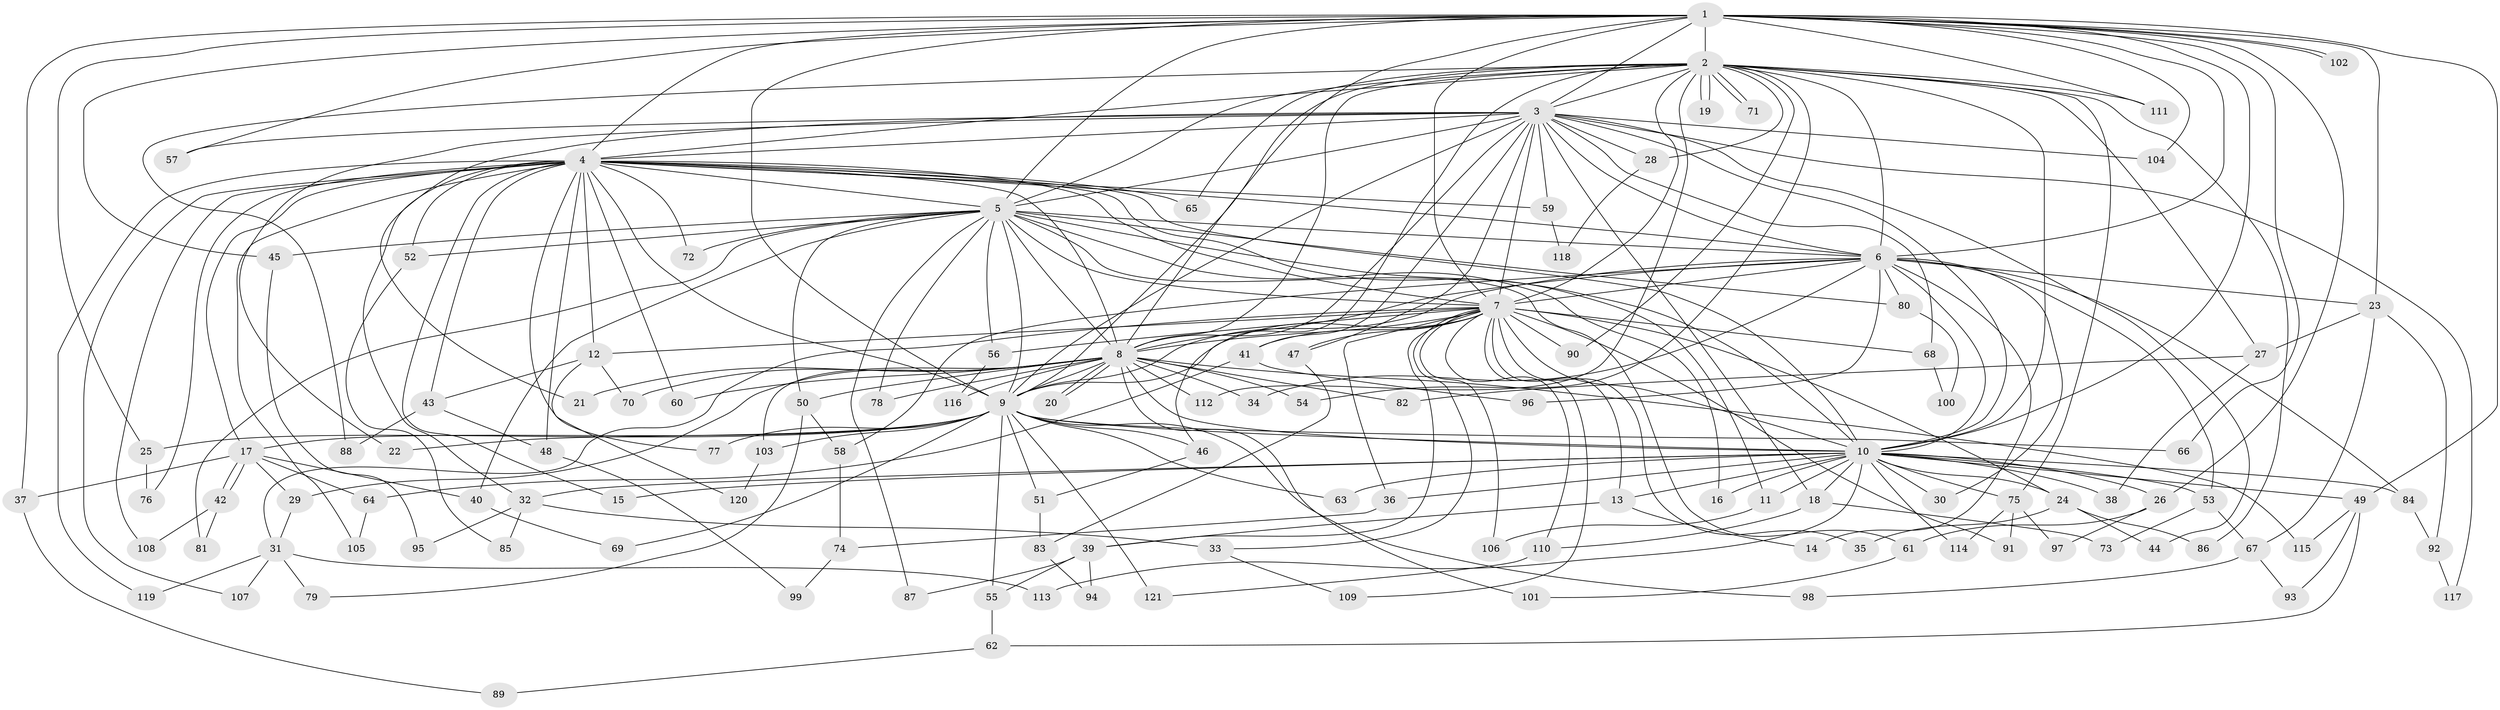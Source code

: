 // coarse degree distribution, {18: 0.016666666666666666, 20: 0.03333333333333333, 17: 0.03333333333333333, 24: 0.03333333333333333, 16: 0.016666666666666666, 23: 0.016666666666666666, 22: 0.016666666666666666, 3: 0.18333333333333332, 6: 0.05, 2: 0.4166666666666667, 9: 0.016666666666666666, 4: 0.08333333333333333, 7: 0.016666666666666666, 5: 0.06666666666666667}
// Generated by graph-tools (version 1.1) at 2025/17/03/04/25 18:17:29]
// undirected, 121 vertices, 267 edges
graph export_dot {
graph [start="1"]
  node [color=gray90,style=filled];
  1;
  2;
  3;
  4;
  5;
  6;
  7;
  8;
  9;
  10;
  11;
  12;
  13;
  14;
  15;
  16;
  17;
  18;
  19;
  20;
  21;
  22;
  23;
  24;
  25;
  26;
  27;
  28;
  29;
  30;
  31;
  32;
  33;
  34;
  35;
  36;
  37;
  38;
  39;
  40;
  41;
  42;
  43;
  44;
  45;
  46;
  47;
  48;
  49;
  50;
  51;
  52;
  53;
  54;
  55;
  56;
  57;
  58;
  59;
  60;
  61;
  62;
  63;
  64;
  65;
  66;
  67;
  68;
  69;
  70;
  71;
  72;
  73;
  74;
  75;
  76;
  77;
  78;
  79;
  80;
  81;
  82;
  83;
  84;
  85;
  86;
  87;
  88;
  89;
  90;
  91;
  92;
  93;
  94;
  95;
  96;
  97;
  98;
  99;
  100;
  101;
  102;
  103;
  104;
  105;
  106;
  107;
  108;
  109;
  110;
  111;
  112;
  113;
  114;
  115;
  116;
  117;
  118;
  119;
  120;
  121;
  1 -- 2;
  1 -- 3;
  1 -- 4;
  1 -- 5;
  1 -- 6;
  1 -- 7;
  1 -- 8;
  1 -- 9;
  1 -- 10;
  1 -- 23;
  1 -- 25;
  1 -- 26;
  1 -- 37;
  1 -- 45;
  1 -- 49;
  1 -- 57;
  1 -- 66;
  1 -- 102;
  1 -- 102;
  1 -- 104;
  1 -- 111;
  2 -- 3;
  2 -- 4;
  2 -- 5;
  2 -- 6;
  2 -- 7;
  2 -- 8;
  2 -- 9;
  2 -- 10;
  2 -- 19;
  2 -- 19;
  2 -- 27;
  2 -- 28;
  2 -- 46;
  2 -- 54;
  2 -- 65;
  2 -- 71;
  2 -- 71;
  2 -- 75;
  2 -- 86;
  2 -- 88;
  2 -- 90;
  2 -- 111;
  2 -- 112;
  3 -- 4;
  3 -- 5;
  3 -- 6;
  3 -- 7;
  3 -- 8;
  3 -- 9;
  3 -- 10;
  3 -- 18;
  3 -- 21;
  3 -- 22;
  3 -- 28;
  3 -- 41;
  3 -- 44;
  3 -- 47;
  3 -- 57;
  3 -- 59;
  3 -- 68;
  3 -- 104;
  3 -- 117;
  4 -- 5;
  4 -- 6;
  4 -- 7;
  4 -- 8;
  4 -- 9;
  4 -- 10;
  4 -- 11;
  4 -- 12;
  4 -- 15;
  4 -- 17;
  4 -- 32;
  4 -- 43;
  4 -- 48;
  4 -- 52;
  4 -- 59;
  4 -- 60;
  4 -- 65;
  4 -- 72;
  4 -- 76;
  4 -- 77;
  4 -- 105;
  4 -- 107;
  4 -- 108;
  4 -- 119;
  5 -- 6;
  5 -- 7;
  5 -- 8;
  5 -- 9;
  5 -- 10;
  5 -- 16;
  5 -- 40;
  5 -- 45;
  5 -- 50;
  5 -- 52;
  5 -- 56;
  5 -- 61;
  5 -- 72;
  5 -- 78;
  5 -- 80;
  5 -- 81;
  5 -- 87;
  6 -- 7;
  6 -- 8;
  6 -- 9;
  6 -- 10;
  6 -- 14;
  6 -- 23;
  6 -- 30;
  6 -- 34;
  6 -- 53;
  6 -- 58;
  6 -- 80;
  6 -- 84;
  6 -- 96;
  7 -- 8;
  7 -- 9;
  7 -- 10;
  7 -- 12;
  7 -- 13;
  7 -- 24;
  7 -- 31;
  7 -- 33;
  7 -- 35;
  7 -- 36;
  7 -- 39;
  7 -- 41;
  7 -- 47;
  7 -- 56;
  7 -- 68;
  7 -- 90;
  7 -- 91;
  7 -- 106;
  7 -- 109;
  7 -- 110;
  8 -- 9;
  8 -- 10;
  8 -- 20;
  8 -- 20;
  8 -- 21;
  8 -- 29;
  8 -- 34;
  8 -- 50;
  8 -- 54;
  8 -- 60;
  8 -- 70;
  8 -- 78;
  8 -- 82;
  8 -- 101;
  8 -- 103;
  8 -- 112;
  8 -- 115;
  8 -- 116;
  9 -- 10;
  9 -- 17;
  9 -- 22;
  9 -- 25;
  9 -- 46;
  9 -- 51;
  9 -- 55;
  9 -- 63;
  9 -- 66;
  9 -- 69;
  9 -- 77;
  9 -- 98;
  9 -- 103;
  9 -- 121;
  10 -- 11;
  10 -- 13;
  10 -- 15;
  10 -- 16;
  10 -- 18;
  10 -- 24;
  10 -- 26;
  10 -- 30;
  10 -- 32;
  10 -- 36;
  10 -- 38;
  10 -- 49;
  10 -- 53;
  10 -- 63;
  10 -- 75;
  10 -- 84;
  10 -- 113;
  10 -- 114;
  11 -- 106;
  12 -- 43;
  12 -- 70;
  12 -- 120;
  13 -- 14;
  13 -- 39;
  17 -- 29;
  17 -- 37;
  17 -- 40;
  17 -- 42;
  17 -- 42;
  17 -- 64;
  18 -- 73;
  18 -- 110;
  23 -- 27;
  23 -- 67;
  23 -- 92;
  24 -- 35;
  24 -- 44;
  24 -- 86;
  25 -- 76;
  26 -- 61;
  26 -- 97;
  27 -- 38;
  27 -- 82;
  28 -- 118;
  29 -- 31;
  31 -- 79;
  31 -- 107;
  31 -- 113;
  31 -- 119;
  32 -- 33;
  32 -- 85;
  32 -- 95;
  33 -- 109;
  36 -- 74;
  37 -- 89;
  39 -- 55;
  39 -- 87;
  39 -- 94;
  40 -- 69;
  41 -- 64;
  41 -- 96;
  42 -- 81;
  42 -- 108;
  43 -- 48;
  43 -- 88;
  45 -- 95;
  46 -- 51;
  47 -- 83;
  48 -- 99;
  49 -- 62;
  49 -- 93;
  49 -- 115;
  50 -- 58;
  50 -- 79;
  51 -- 83;
  52 -- 85;
  53 -- 67;
  53 -- 73;
  55 -- 62;
  56 -- 116;
  58 -- 74;
  59 -- 118;
  61 -- 101;
  62 -- 89;
  64 -- 105;
  67 -- 93;
  67 -- 98;
  68 -- 100;
  74 -- 99;
  75 -- 91;
  75 -- 97;
  75 -- 114;
  80 -- 100;
  83 -- 94;
  84 -- 92;
  92 -- 117;
  103 -- 120;
  110 -- 121;
}
